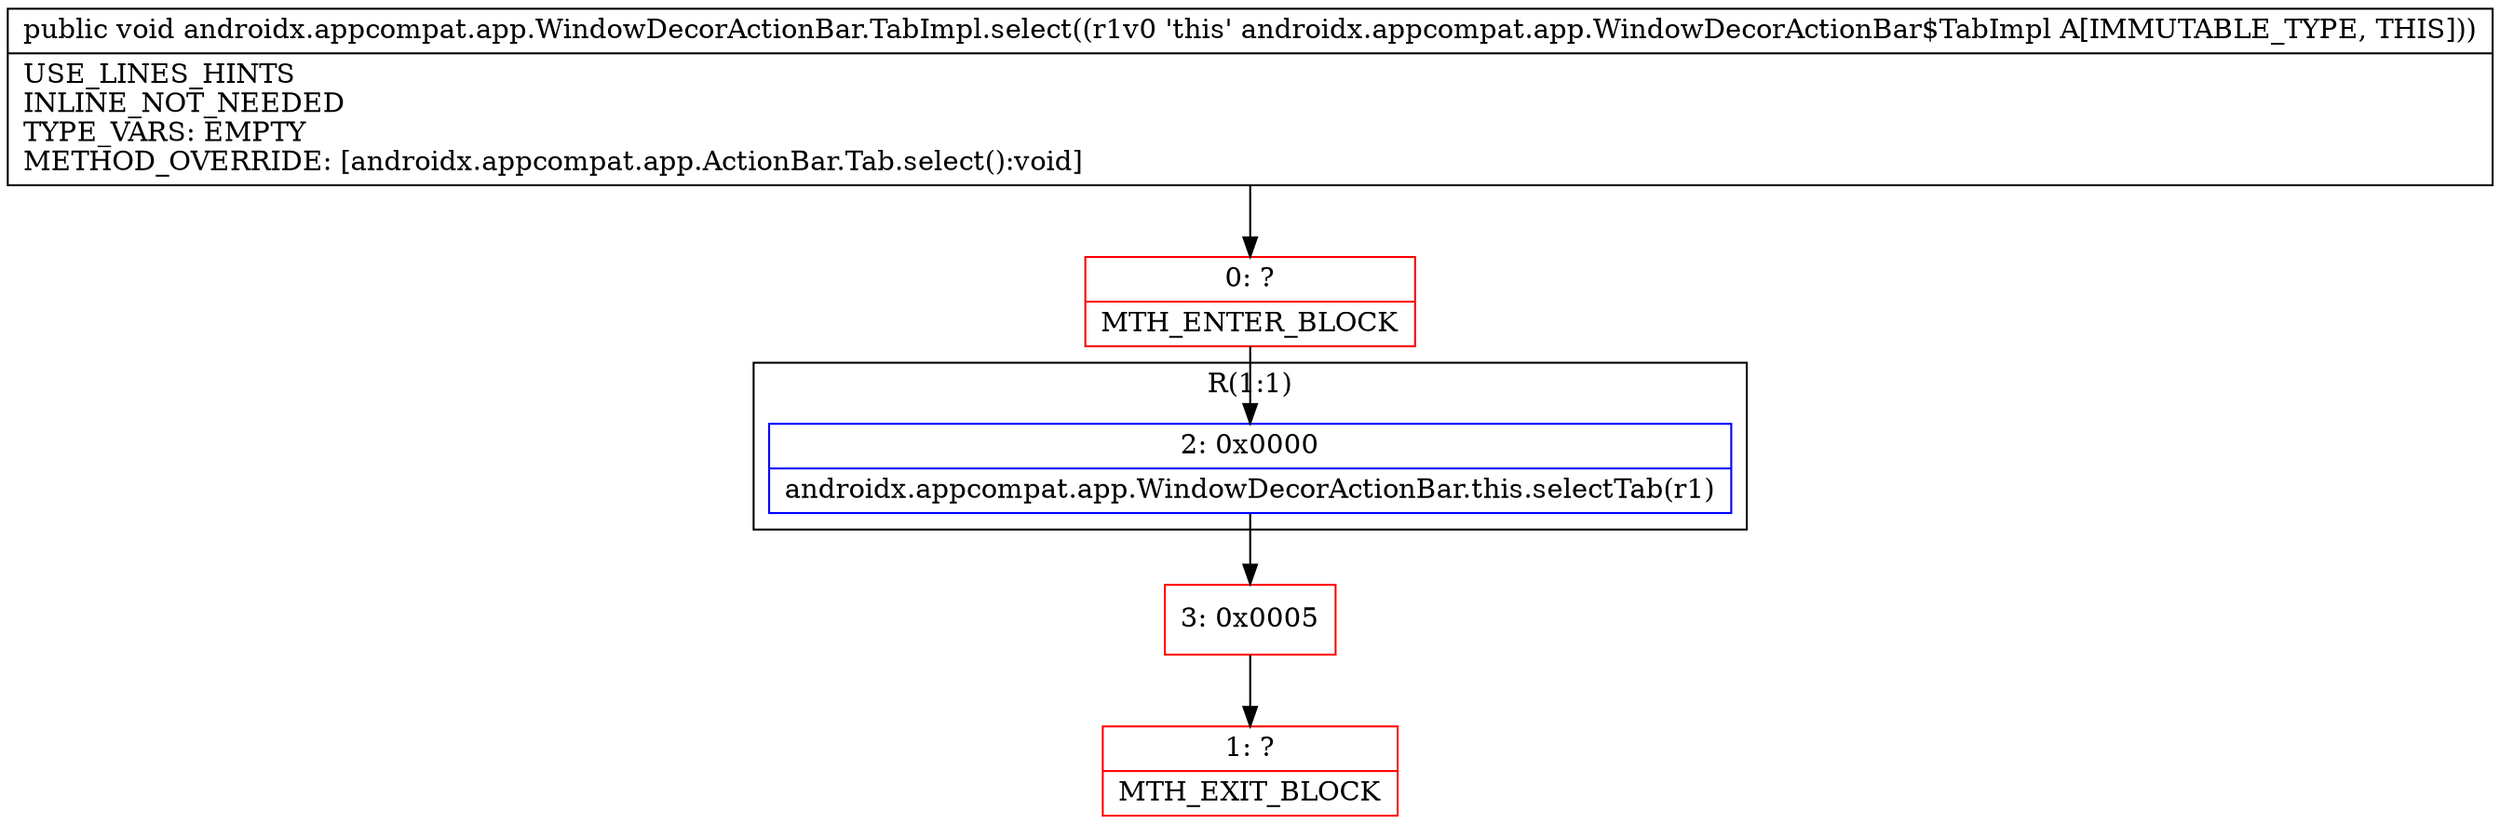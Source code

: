 digraph "CFG forandroidx.appcompat.app.WindowDecorActionBar.TabImpl.select()V" {
subgraph cluster_Region_2079840588 {
label = "R(1:1)";
node [shape=record,color=blue];
Node_2 [shape=record,label="{2\:\ 0x0000|androidx.appcompat.app.WindowDecorActionBar.this.selectTab(r1)\l}"];
}
Node_0 [shape=record,color=red,label="{0\:\ ?|MTH_ENTER_BLOCK\l}"];
Node_3 [shape=record,color=red,label="{3\:\ 0x0005}"];
Node_1 [shape=record,color=red,label="{1\:\ ?|MTH_EXIT_BLOCK\l}"];
MethodNode[shape=record,label="{public void androidx.appcompat.app.WindowDecorActionBar.TabImpl.select((r1v0 'this' androidx.appcompat.app.WindowDecorActionBar$TabImpl A[IMMUTABLE_TYPE, THIS]))  | USE_LINES_HINTS\lINLINE_NOT_NEEDED\lTYPE_VARS: EMPTY\lMETHOD_OVERRIDE: [androidx.appcompat.app.ActionBar.Tab.select():void]\l}"];
MethodNode -> Node_0;Node_2 -> Node_3;
Node_0 -> Node_2;
Node_3 -> Node_1;
}

